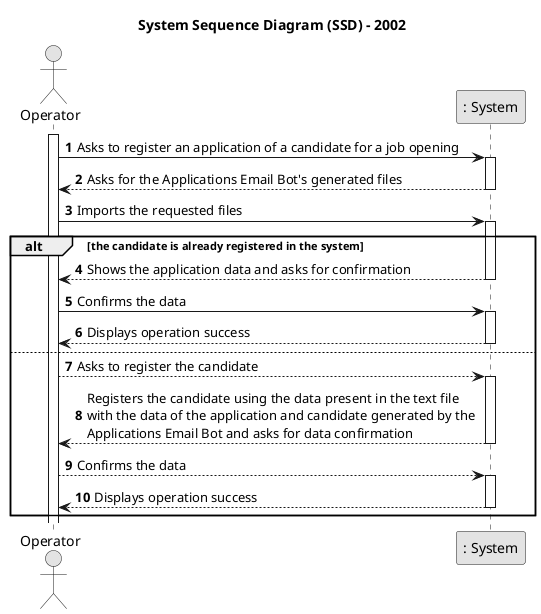 @startuml
skinparam monochrome true
skinparam packageStyle rectangle
skinparam shadowing false

title System Sequence Diagram (SSD) - 2002

autonumber

actor "Operator" as OP
participant ": System" as System

activate OP

    OP -> System : Asks to register an application of a candidate for a job opening
    activate System

        System --> OP : Asks for the Applications Email Bot's generated files
    deactivate System

     OP -> System : Imports the requested files
     activate System

    alt the candidate is already registered in the system

        System --> OP : Shows the application data and asks for confirmation

    deactivate System

    OP -> System : Confirms the data
    activate System

        System --> OP : Displays operation success

    deactivate System

    else

    OP --> System : Asks to register the candidate

    activate System

        System --> OP : Registers the candidate using the data present in the text file \nwith the data of the application and candidate generated by the \nApplications Email Bot and asks for data confirmation

    deactivate System

    OP --> System : Confirms the data

    activate System

        System --> OP : Displays operation success

    deactivate System

    end

@enduml